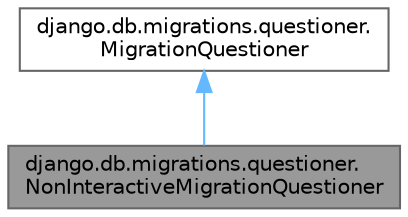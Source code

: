 digraph "django.db.migrations.questioner.NonInteractiveMigrationQuestioner"
{
 // LATEX_PDF_SIZE
  bgcolor="transparent";
  edge [fontname=Helvetica,fontsize=10,labelfontname=Helvetica,labelfontsize=10];
  node [fontname=Helvetica,fontsize=10,shape=box,height=0.2,width=0.4];
  Node1 [id="Node000001",label="django.db.migrations.questioner.\lNonInteractiveMigrationQuestioner",height=0.2,width=0.4,color="gray40", fillcolor="grey60", style="filled", fontcolor="black",tooltip=" "];
  Node2 -> Node1 [id="edge1_Node000001_Node000002",dir="back",color="steelblue1",style="solid",tooltip=" "];
  Node2 [id="Node000002",label="django.db.migrations.questioner.\lMigrationQuestioner",height=0.2,width=0.4,color="gray40", fillcolor="white", style="filled",URL="$classdjango_1_1db_1_1migrations_1_1questioner_1_1_migration_questioner.html",tooltip=" "];
}
